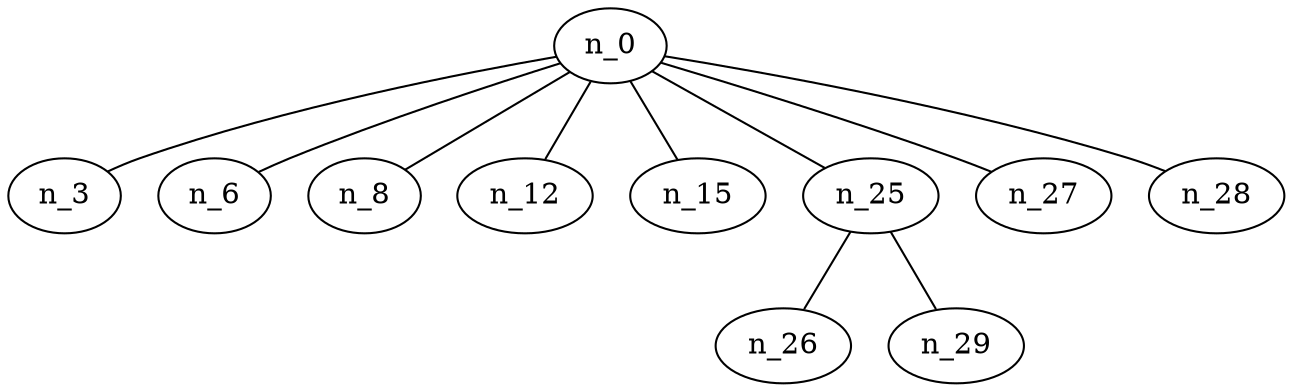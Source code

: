 graph grafoGeografico_30_30_BFS  {
n_0;
n_3;
n_6;
n_8;
n_12;
n_15;
n_25;
n_27;
n_28;
n_26;
n_29;
n_0 -- n_3;
n_0 -- n_6;
n_0 -- n_8;
n_0 -- n_12;
n_0 -- n_15;
n_0 -- n_25;
n_0 -- n_27;
n_0 -- n_28;
n_25 -- n_26;
n_25 -- n_29;
}